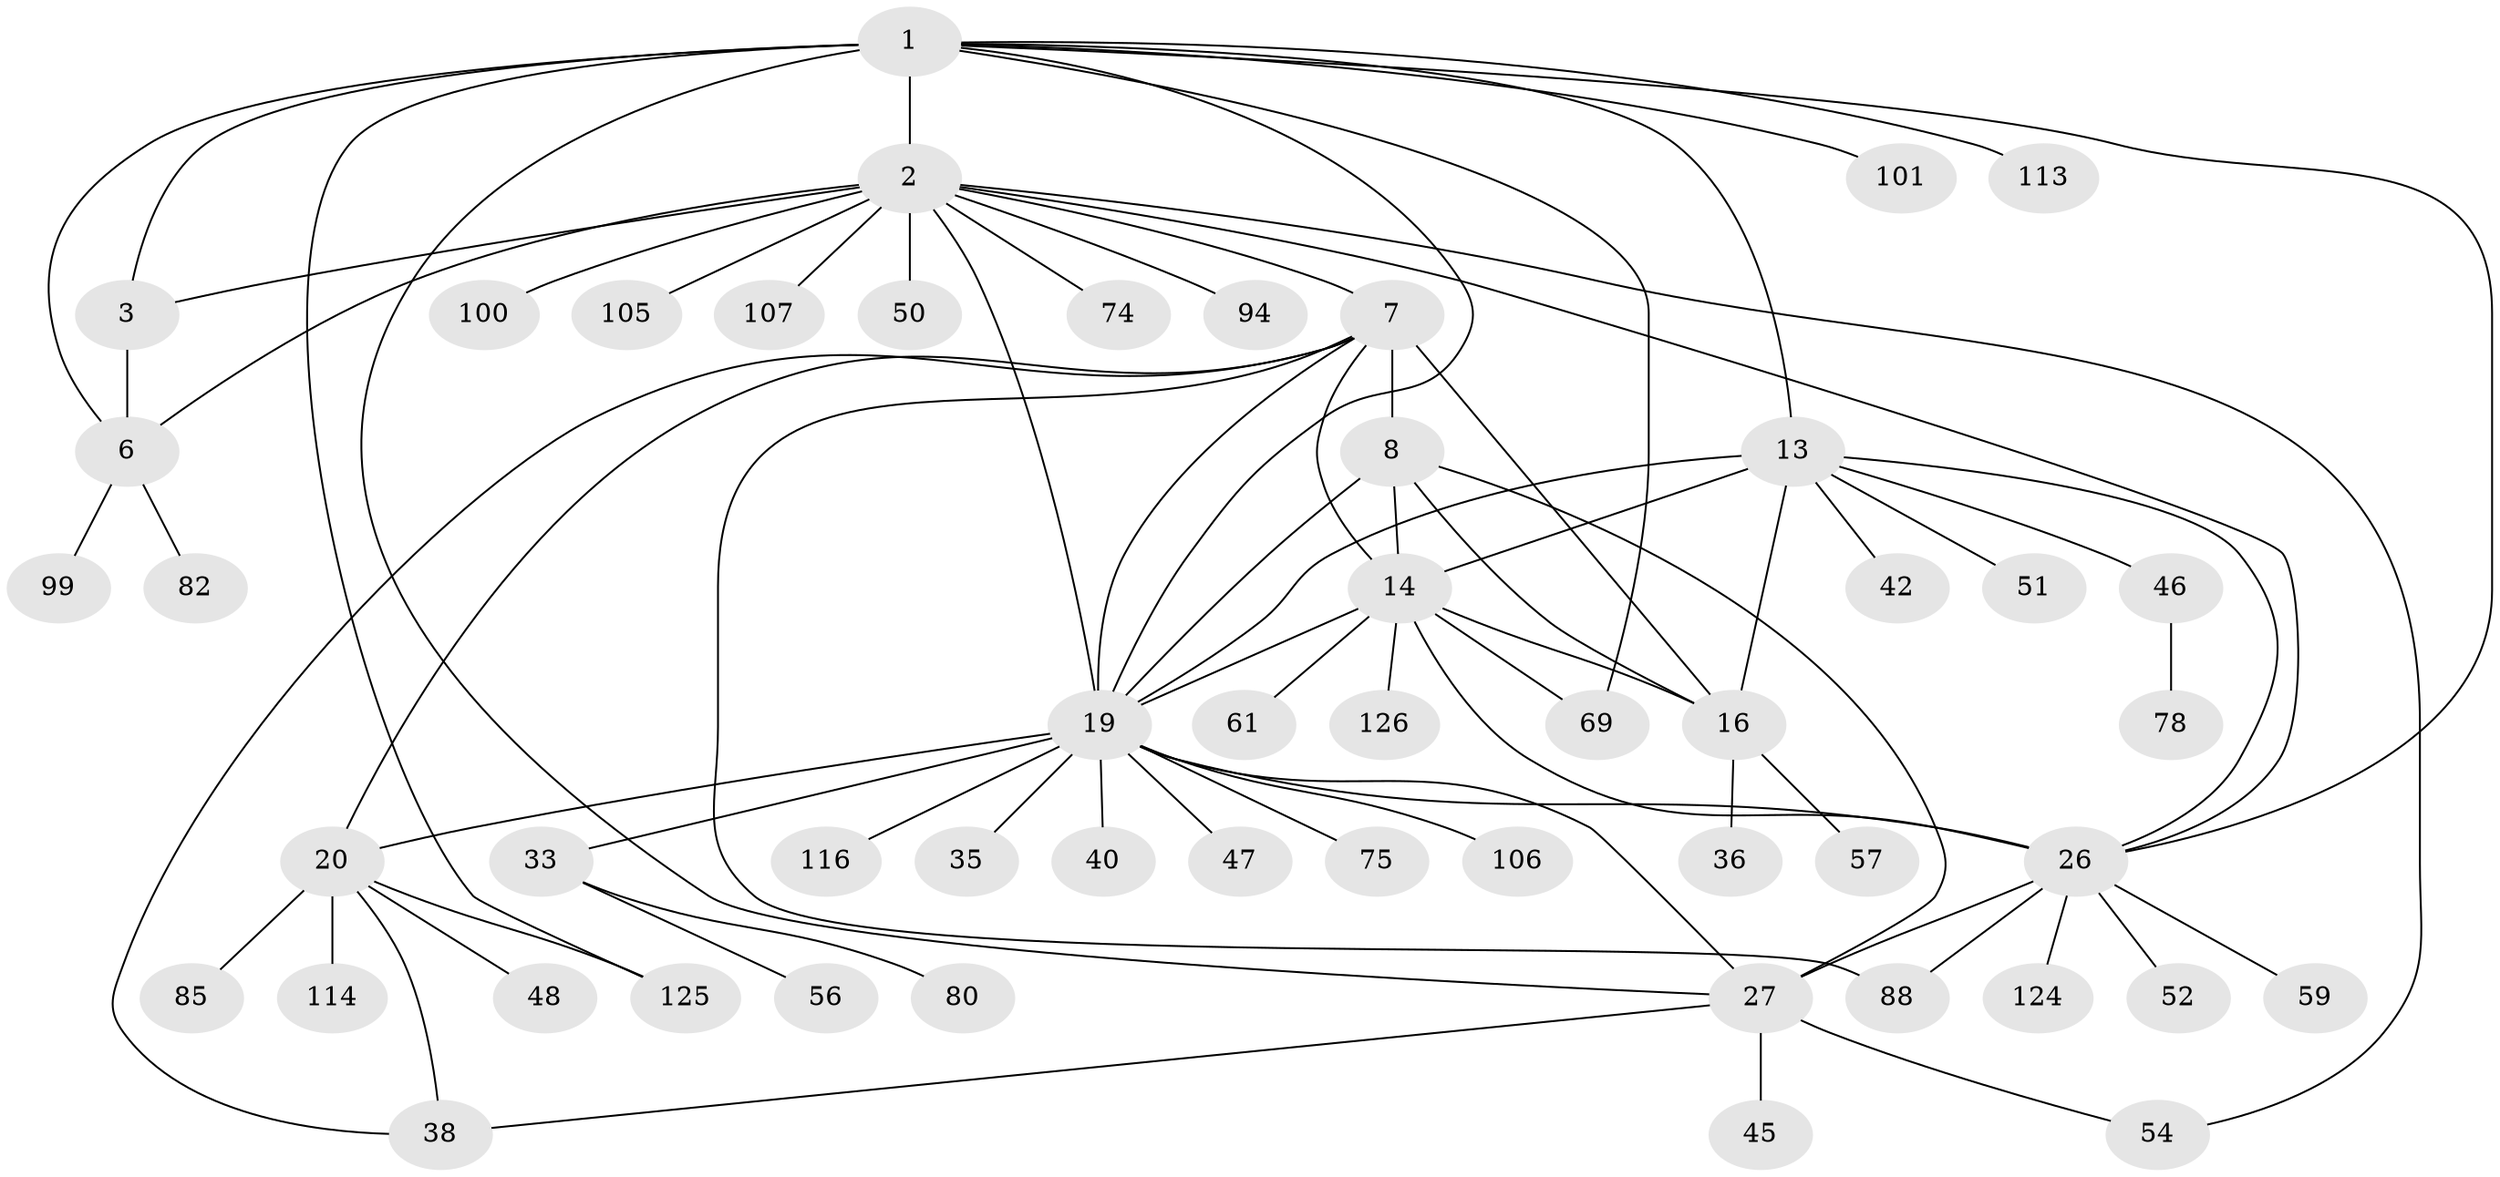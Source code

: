 // original degree distribution, {10: 0.022727272727272728, 7: 0.045454545454545456, 5: 0.022727272727272728, 9: 0.05303030303030303, 12: 0.030303030303030304, 8: 0.045454545454545456, 6: 0.007575757575757576, 11: 0.007575757575757576, 2: 0.24242424242424243, 4: 0.015151515151515152, 1: 0.48484848484848486, 3: 0.022727272727272728}
// Generated by graph-tools (version 1.1) at 2025/19/03/04/25 18:19:40]
// undirected, 52 vertices, 78 edges
graph export_dot {
graph [start="1"]
  node [color=gray90,style=filled];
  1 [super="+55+4"];
  2 [super="+5"];
  3;
  6;
  7 [super="+93+98+10+89+9"];
  8 [super="+77+11+32"];
  13 [super="+15+64"];
  14 [super="+17"];
  16 [super="+18+86+95+131+92"];
  19 [super="+115+21"];
  20 [super="+31+34+23+22"];
  26 [super="+28"];
  27 [super="+49+30+63"];
  33 [super="+73"];
  35;
  36;
  38 [super="+44+119+87"];
  40 [super="+76"];
  42;
  45 [super="+72"];
  46 [super="+60"];
  47 [super="+68"];
  48;
  50;
  51;
  52 [super="+66"];
  54;
  56 [super="+67"];
  57;
  59;
  61;
  69;
  74;
  75 [super="+91"];
  78;
  80 [super="+97"];
  82;
  85;
  88;
  94;
  99;
  100;
  101;
  105;
  106;
  107;
  113;
  114;
  116;
  124;
  125 [super="+129"];
  126;
  1 -- 2 [weight=4];
  1 -- 3 [weight=2];
  1 -- 6 [weight=2];
  1 -- 13;
  1 -- 69;
  1 -- 125;
  1 -- 19 [weight=2];
  1 -- 26;
  1 -- 113;
  1 -- 101;
  1 -- 27;
  2 -- 3 [weight=2];
  2 -- 6 [weight=2];
  2 -- 100;
  2 -- 105;
  2 -- 74;
  2 -- 107;
  2 -- 50;
  2 -- 54;
  2 -- 94;
  2 -- 19;
  2 -- 7;
  2 -- 26;
  3 -- 6;
  6 -- 82;
  6 -- 99;
  7 -- 8 [weight=9];
  7 -- 38;
  7 -- 16;
  7 -- 19;
  7 -- 20;
  7 -- 88;
  7 -- 14;
  8 -- 14;
  8 -- 27;
  8 -- 19;
  8 -- 16;
  13 -- 14 [weight=4];
  13 -- 16 [weight=4];
  13 -- 42;
  13 -- 51;
  13 -- 19;
  13 -- 46;
  13 -- 26;
  14 -- 16 [weight=4];
  14 -- 69;
  14 -- 19;
  14 -- 61;
  14 -- 126;
  14 -- 26;
  16 -- 57;
  16 -- 36;
  19 -- 20 [weight=9];
  19 -- 40;
  19 -- 75;
  19 -- 26 [weight=3];
  19 -- 27 [weight=2];
  19 -- 33;
  19 -- 35;
  19 -- 106;
  19 -- 47;
  19 -- 116;
  20 -- 38;
  20 -- 85;
  20 -- 48;
  20 -- 114;
  20 -- 125;
  26 -- 27 [weight=6];
  26 -- 59;
  26 -- 88;
  26 -- 124;
  26 -- 52;
  27 -- 38;
  27 -- 54;
  27 -- 45;
  33 -- 56;
  33 -- 80;
  46 -- 78;
}
